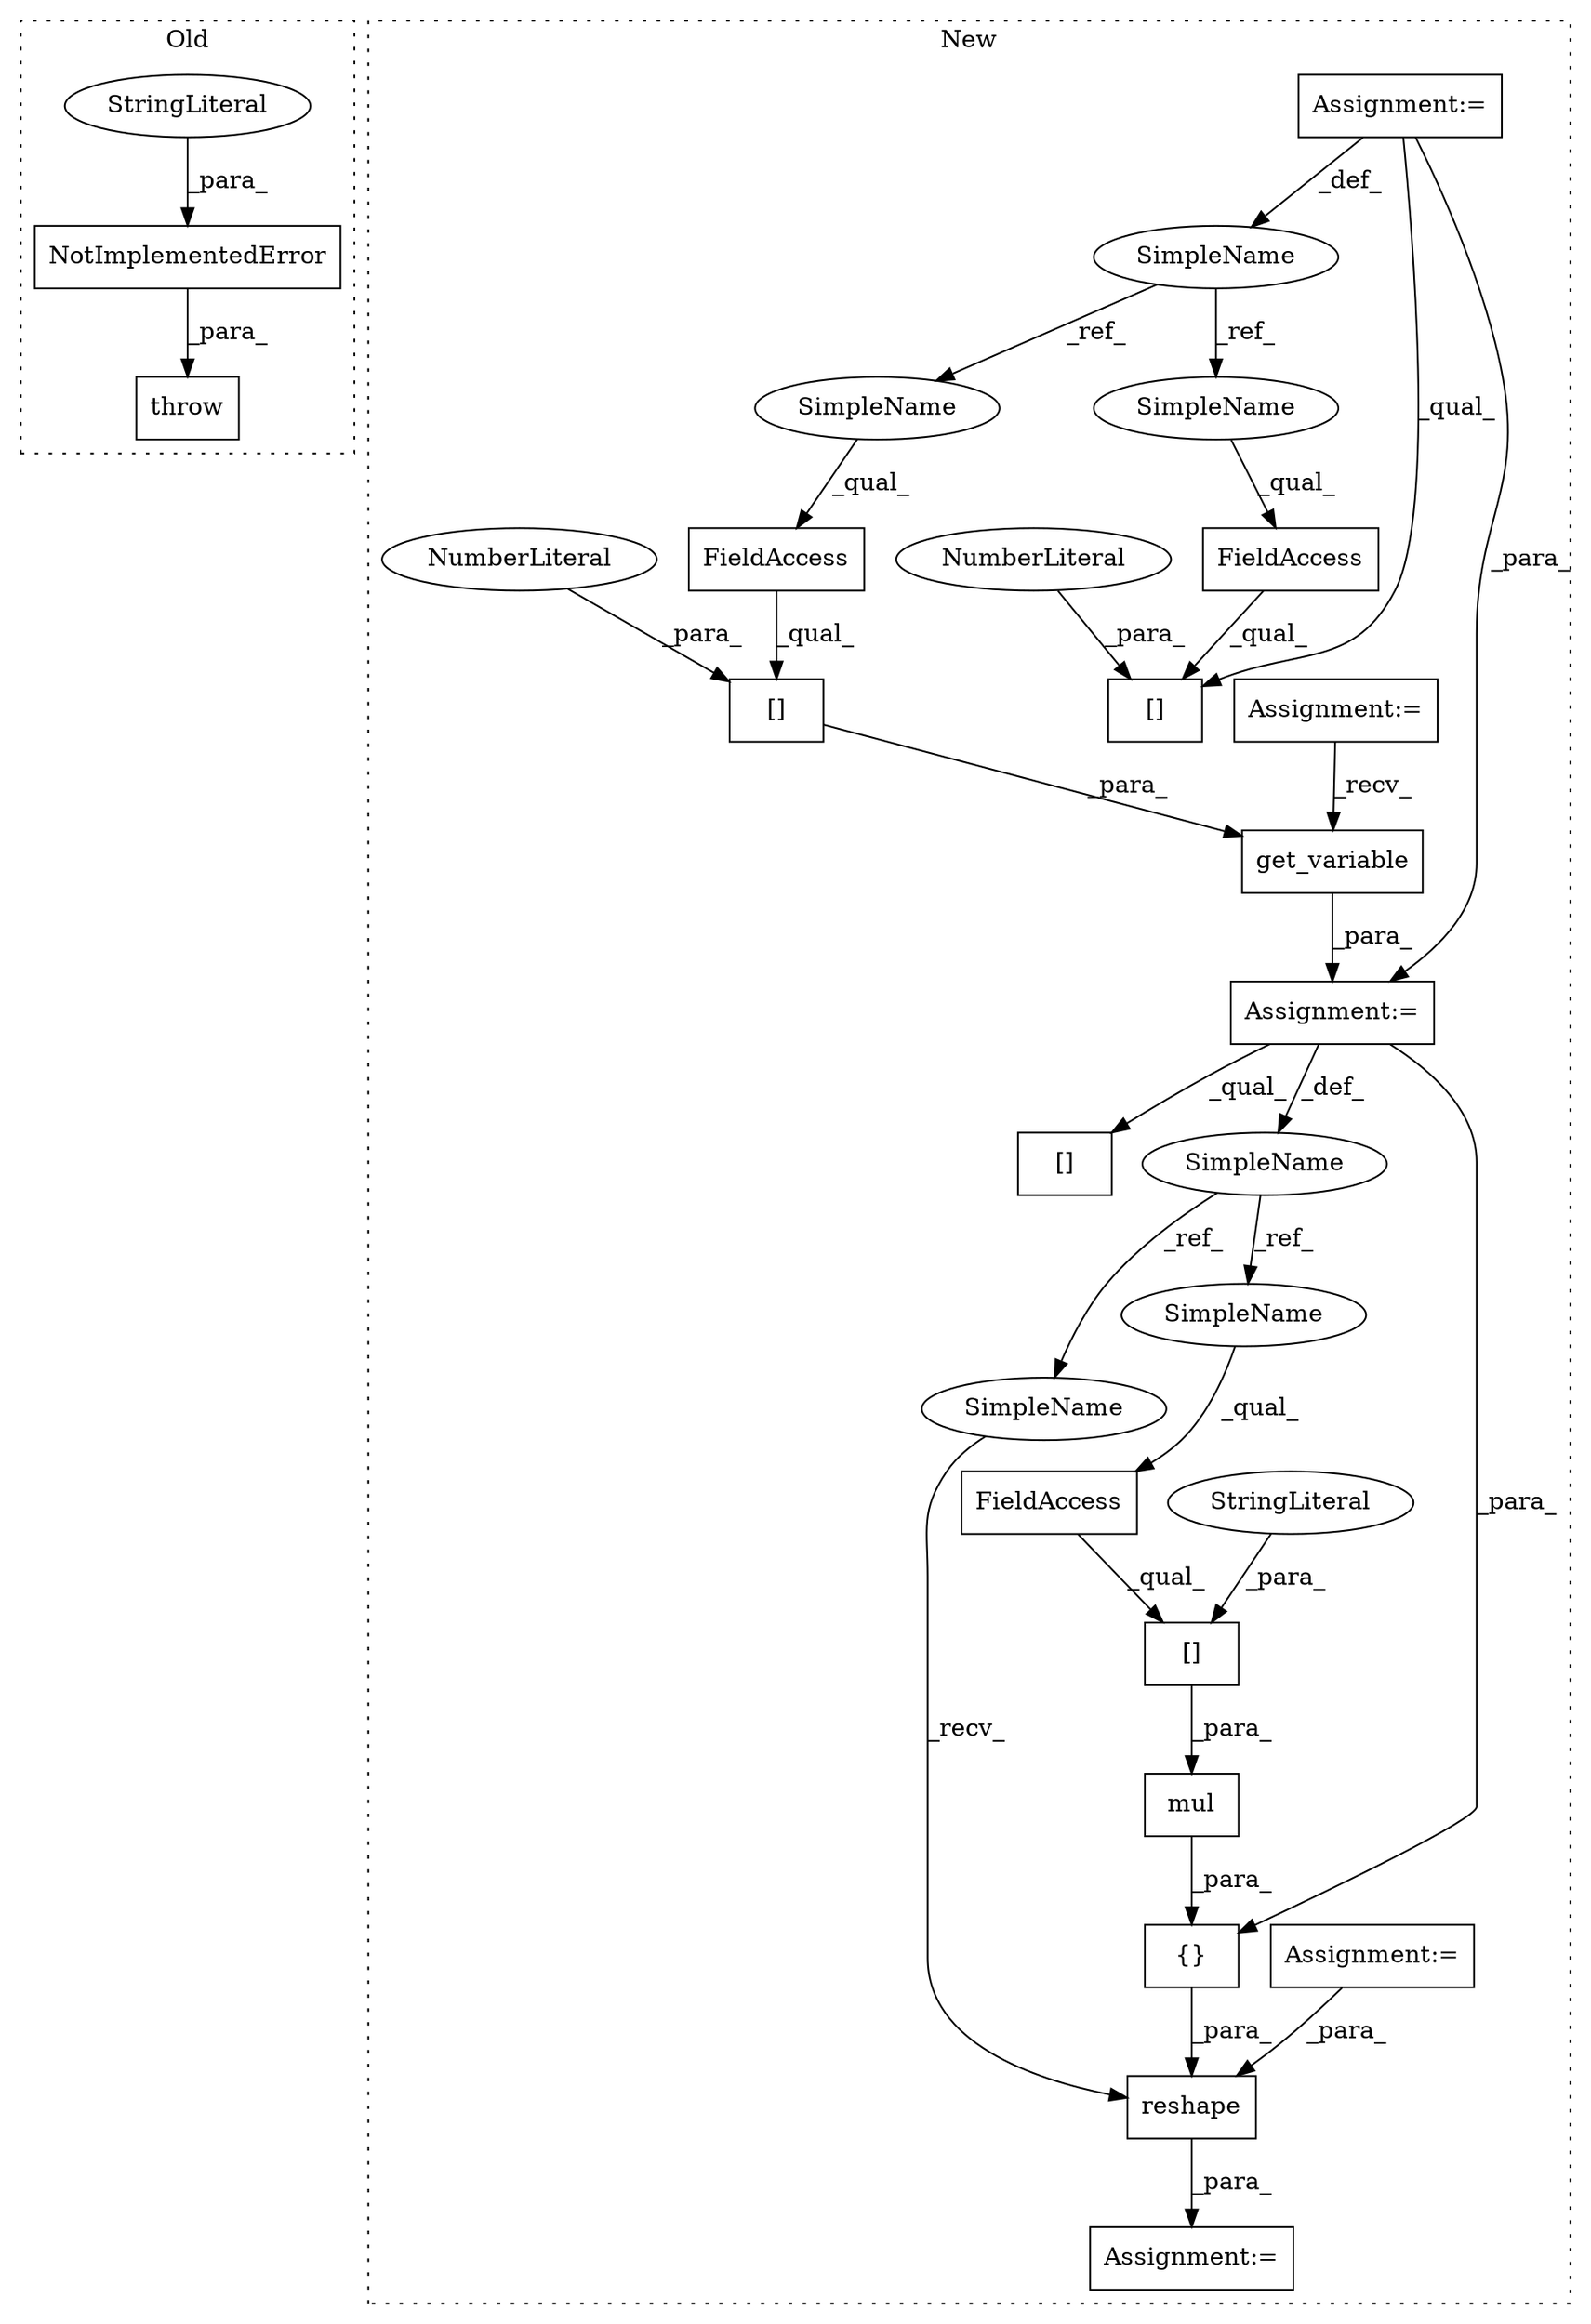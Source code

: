 digraph G {
subgraph cluster0 {
1 [label="NotImplementedError" a="32" s="4453,4546" l="20,1" shape="box"];
11 [label="StringLiteral" a="45" s="4473" l="73" shape="ellipse"];
14 [label="throw" a="53" s="4447" l="6" shape="box"];
label = "Old";
style="dotted";
}
subgraph cluster1 {
2 [label="mul" a="32" s="4784,4814" l="4,1" shape="box"];
3 [label="get_variable" a="32" s="4672,4701" l="13,1" shape="box"];
4 [label="[]" a="2" s="4924,4938" l="13,1" shape="box"];
5 [label="{}" a="4" s="4869,4906" l="1,1" shape="box"];
6 [label="[]" a="2" s="4788,4813" l="8,1" shape="box"];
7 [label="reshape" a="32" s="4852,4972" l="8,1" shape="box"];
8 [label="[]" a="2" s="4685,4700" l="14,1" shape="box"];
9 [label="NumberLiteral" a="34" s="4699" l="1" shape="ellipse"];
10 [label="StringLiteral" a="45" s="4796" l="17" shape="ellipse"];
12 [label="SimpleName" a="42" s="4660" l="1" shape="ellipse"];
13 [label="FieldAccess" a="22" s="4788" l="7" shape="box"];
15 [label="FieldAccess" a="22" s="4685" l="13" shape="box"];
16 [label="SimpleName" a="42" s="4636" l="7" shape="ellipse"];
17 [label="FieldAccess" a="22" s="5069" l="14" shape="box"];
18 [label="[]" a="2" s="5069,5085" l="15,1" shape="box"];
19 [label="NumberLiteral" a="34" s="5084" l="1" shape="ellipse"];
20 [label="Assignment:=" a="7" s="4835" l="1" shape="box"];
21 [label="Assignment:=" a="7" s="4636" l="7" shape="box"];
22 [label="Assignment:=" a="7" s="4661" l="1" shape="box"];
23 [label="Assignment:=" a="7" s="4582" l="9" shape="box"];
24 [label="Assignment:=" a="7" s="4849" l="1" shape="box"];
25 [label="SimpleName" a="42" s="5069" l="7" shape="ellipse"];
26 [label="SimpleName" a="42" s="4685" l="7" shape="ellipse"];
27 [label="SimpleName" a="42" s="4788" l="1" shape="ellipse"];
28 [label="SimpleName" a="42" s="4850" l="1" shape="ellipse"];
label = "New";
style="dotted";
}
1 -> 14 [label="_para_"];
2 -> 5 [label="_para_"];
3 -> 22 [label="_para_"];
5 -> 7 [label="_para_"];
6 -> 2 [label="_para_"];
7 -> 24 [label="_para_"];
8 -> 3 [label="_para_"];
9 -> 8 [label="_para_"];
10 -> 6 [label="_para_"];
11 -> 1 [label="_para_"];
12 -> 27 [label="_ref_"];
12 -> 28 [label="_ref_"];
13 -> 6 [label="_qual_"];
15 -> 8 [label="_qual_"];
16 -> 26 [label="_ref_"];
16 -> 25 [label="_ref_"];
17 -> 18 [label="_qual_"];
19 -> 18 [label="_para_"];
20 -> 7 [label="_para_"];
21 -> 22 [label="_para_"];
21 -> 18 [label="_qual_"];
21 -> 16 [label="_def_"];
22 -> 4 [label="_qual_"];
22 -> 5 [label="_para_"];
22 -> 12 [label="_def_"];
23 -> 3 [label="_recv_"];
25 -> 17 [label="_qual_"];
26 -> 15 [label="_qual_"];
27 -> 13 [label="_qual_"];
28 -> 7 [label="_recv_"];
}